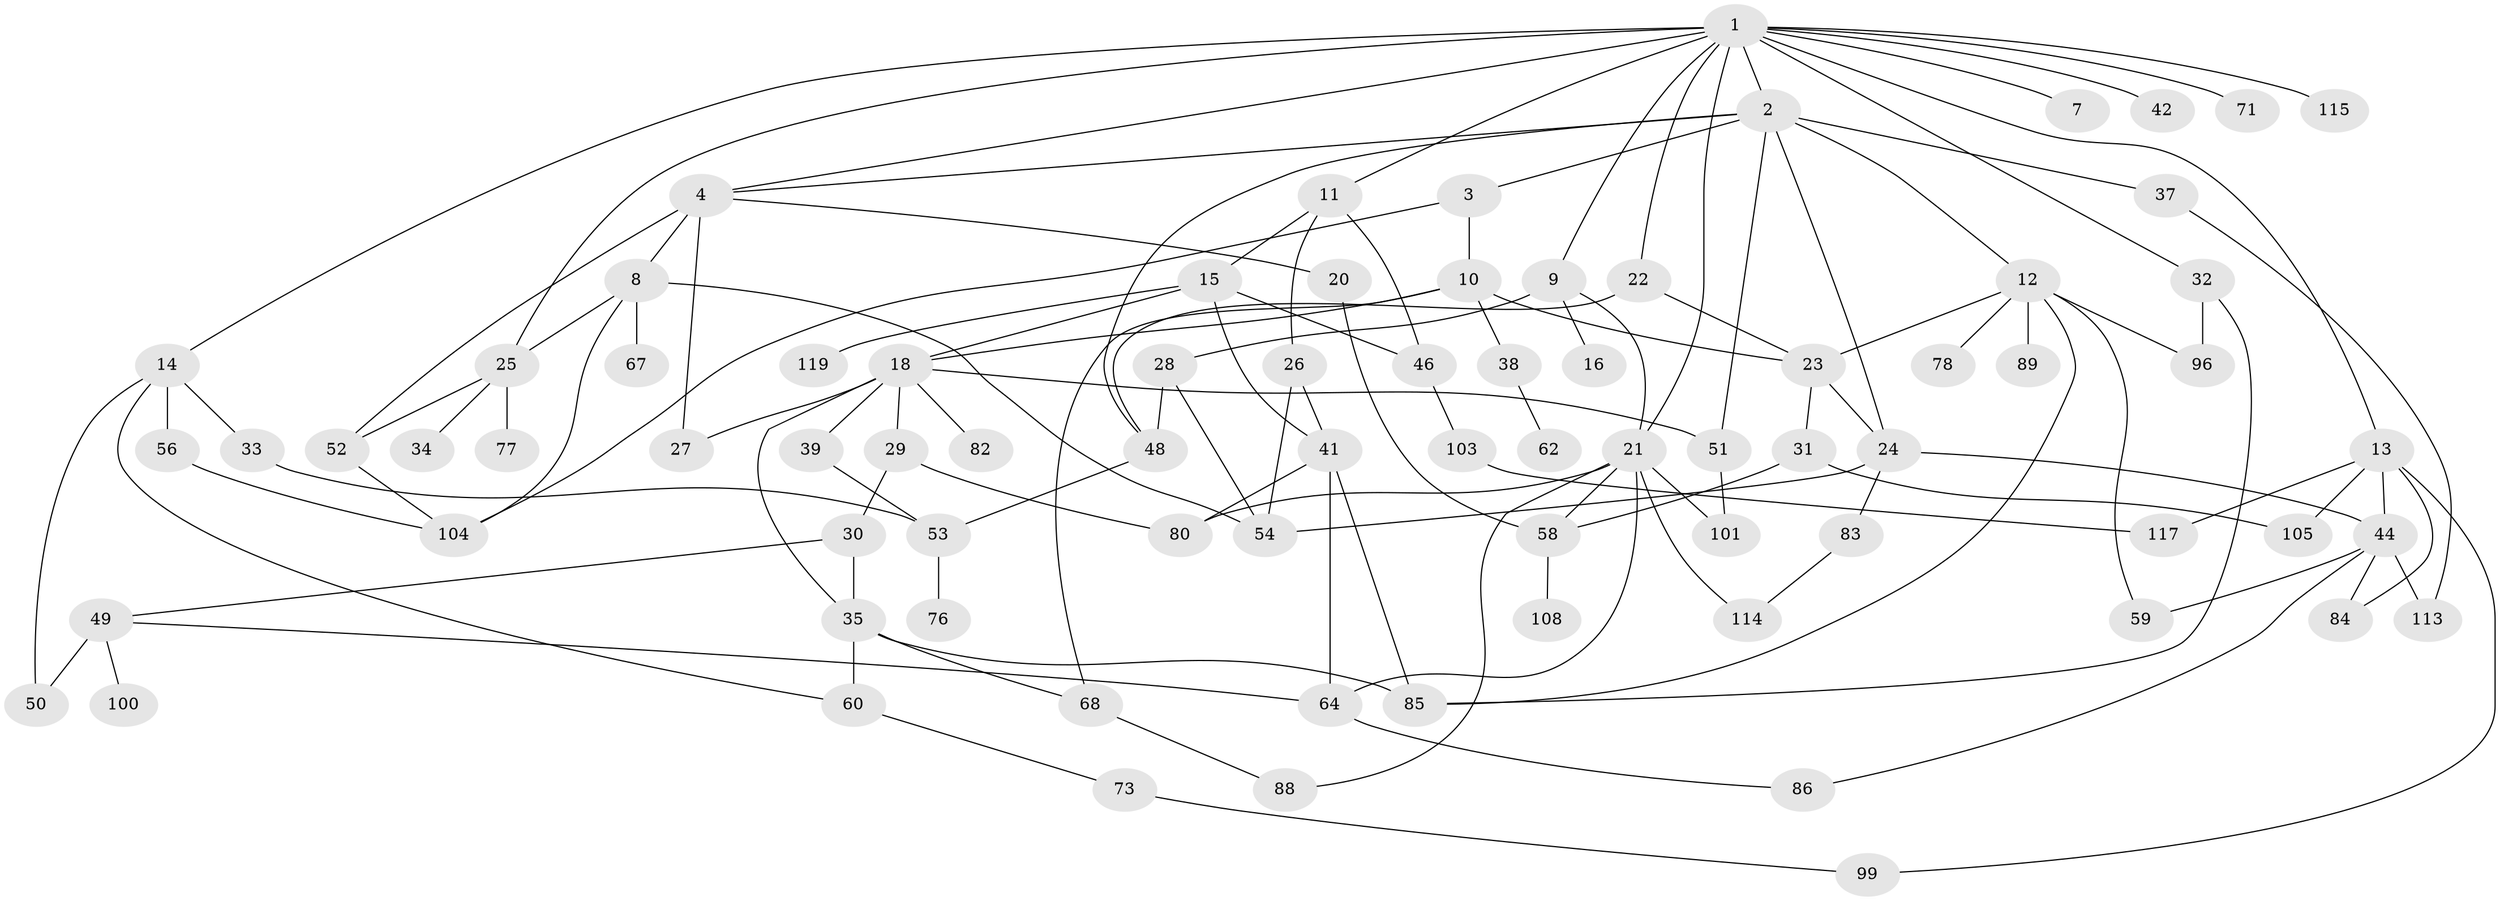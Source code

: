 // Generated by graph-tools (version 1.1) at 2025/23/03/03/25 07:23:31]
// undirected, 79 vertices, 125 edges
graph export_dot {
graph [start="1"]
  node [color=gray90,style=filled];
  1 [super="+6"];
  2 [super="+5"];
  3 [super="+63"];
  4 [super="+17"];
  7;
  8 [super="+40"];
  9 [super="+19"];
  10 [super="+36"];
  11 [super="+45"];
  12 [super="+61"];
  13 [super="+70"];
  14 [super="+106"];
  15 [super="+111"];
  16;
  18 [super="+57"];
  20;
  21 [super="+93"];
  22 [super="+110"];
  23 [super="+116"];
  24 [super="+43"];
  25 [super="+66"];
  26;
  27;
  28;
  29;
  30 [super="+81"];
  31;
  32;
  33 [super="+47"];
  34;
  35 [super="+79"];
  37 [super="+55"];
  38;
  39;
  41 [super="+112"];
  42;
  44 [super="+74"];
  46;
  48 [super="+90"];
  49 [super="+65"];
  50;
  51 [super="+72"];
  52 [super="+91"];
  53 [super="+97"];
  54 [super="+102"];
  56 [super="+87"];
  58 [super="+75"];
  59;
  60;
  62;
  64 [super="+94"];
  67;
  68 [super="+69"];
  71;
  73 [super="+109"];
  76;
  77;
  78;
  80;
  82;
  83 [super="+95"];
  84;
  85 [super="+92"];
  86;
  88;
  89;
  96 [super="+98"];
  99;
  100;
  101;
  103;
  104 [super="+107"];
  105;
  108;
  113;
  114;
  115 [super="+118"];
  117;
  119;
  1 -- 2;
  1 -- 11;
  1 -- 22;
  1 -- 25;
  1 -- 32;
  1 -- 42;
  1 -- 71;
  1 -- 4;
  1 -- 7;
  1 -- 9;
  1 -- 13;
  1 -- 14;
  1 -- 115;
  1 -- 21;
  2 -- 3;
  2 -- 4;
  2 -- 48;
  2 -- 51;
  2 -- 37;
  2 -- 24;
  2 -- 12;
  3 -- 10;
  3 -- 104;
  4 -- 8;
  4 -- 27 [weight=2];
  4 -- 52;
  4 -- 20;
  8 -- 54;
  8 -- 67;
  8 -- 104;
  8 -- 25;
  9 -- 16;
  9 -- 28;
  9 -- 21;
  10 -- 18;
  10 -- 38;
  10 -- 68;
  10 -- 23;
  11 -- 15;
  11 -- 26;
  11 -- 46;
  12 -- 59;
  12 -- 85;
  12 -- 89;
  12 -- 23;
  12 -- 96;
  12 -- 78;
  13 -- 105;
  13 -- 84;
  13 -- 117;
  13 -- 99;
  13 -- 44;
  14 -- 33;
  14 -- 56;
  14 -- 50;
  14 -- 60;
  15 -- 18;
  15 -- 119;
  15 -- 41;
  15 -- 46;
  18 -- 29;
  18 -- 39;
  18 -- 35;
  18 -- 51;
  18 -- 82;
  18 -- 27;
  20 -- 58;
  21 -- 88;
  21 -- 114;
  21 -- 58;
  21 -- 80;
  21 -- 101;
  21 -- 64;
  22 -- 23;
  22 -- 48;
  23 -- 31;
  23 -- 24;
  24 -- 83;
  24 -- 44;
  24 -- 54;
  25 -- 34;
  25 -- 52;
  25 -- 77;
  26 -- 41;
  26 -- 54;
  28 -- 54;
  28 -- 48;
  29 -- 30;
  29 -- 80;
  30 -- 35;
  30 -- 49;
  31 -- 58;
  31 -- 105;
  32 -- 96;
  32 -- 85;
  33 -- 53;
  35 -- 60;
  35 -- 68;
  35 -- 85;
  37 -- 113;
  38 -- 62;
  39 -- 53;
  41 -- 64;
  41 -- 80;
  41 -- 85;
  44 -- 84;
  44 -- 86;
  44 -- 113;
  44 -- 59;
  46 -- 103;
  48 -- 53;
  49 -- 50;
  49 -- 100;
  49 -- 64;
  51 -- 101;
  52 -- 104;
  53 -- 76;
  56 -- 104;
  58 -- 108;
  60 -- 73;
  64 -- 86;
  68 -- 88;
  73 -- 99;
  83 -- 114;
  103 -- 117;
}
